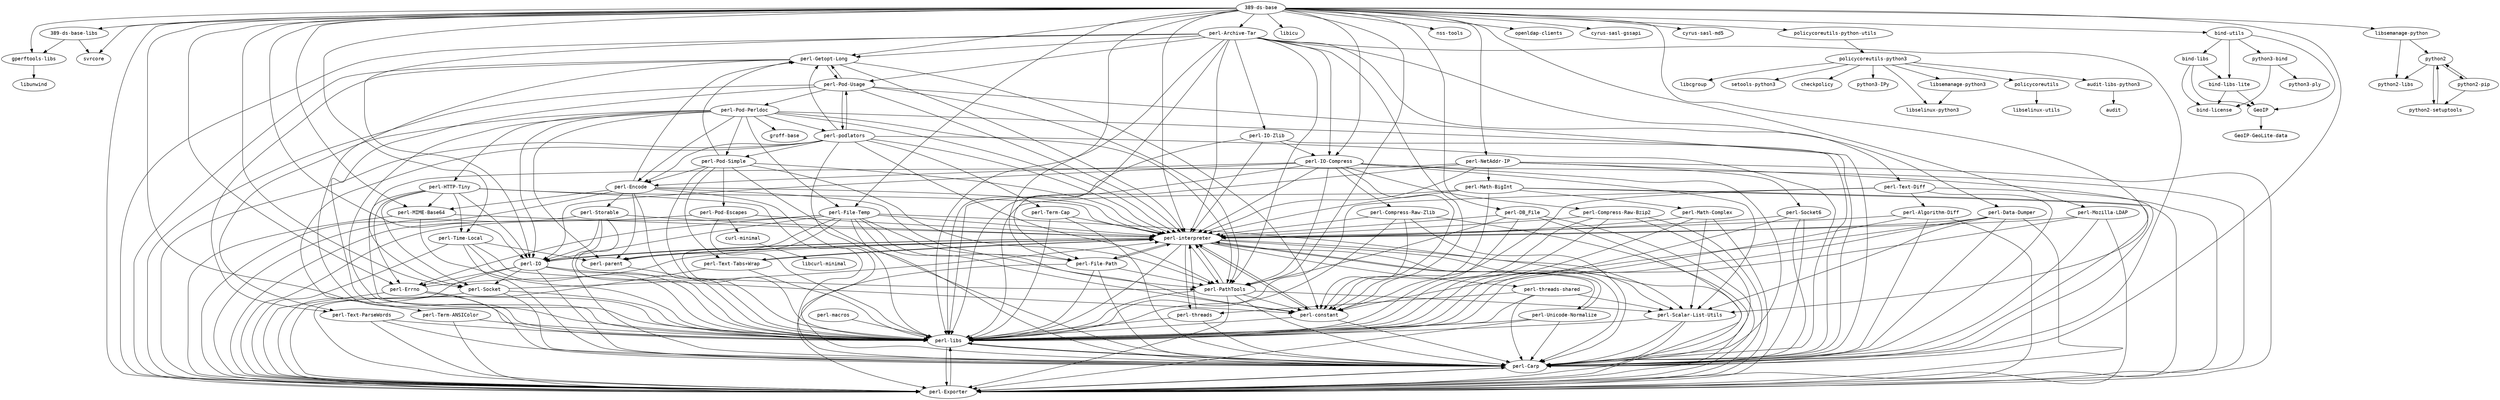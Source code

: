 strict digraph G {
node [fontname=monospace];
  "389-ds-base-libs" -> "gperftools-libs";
  "389-ds-base-libs" -> "svrcore";
  "389-ds-base" -> "perl-libs";
  "389-ds-base" -> "perl-libs";
  "389-ds-base" -> "perl-libs";
  "389-ds-base" -> "perl-Carp";
  "389-ds-base" -> "perl-Exporter";
  "389-ds-base" -> "perl-interpreter";
  "389-ds-base" -> "perl-interpreter";
  "389-ds-base" -> "perl-Getopt-Long";
  "389-ds-base" -> "perl-Scalar-List-Utils";
  "389-ds-base" -> "perl-PathTools";
  "389-ds-base" -> "perl-interpreter";
  "389-ds-base" -> "perl-interpreter";
  "389-ds-base" -> "perl-PathTools";
  "389-ds-base" -> "perl-File-Temp";
  "389-ds-base" -> "perl-interpreter";
  "389-ds-base" -> "perl-interpreter";
  "389-ds-base" -> "perl-File-Path";
  "389-ds-base" -> "perl-IO";
  "389-ds-base" -> "perl-interpreter";
  "389-ds-base" -> "perl-Socket";
  "389-ds-base" -> "perl-MIME-Base64";
  "389-ds-base" -> "perl-interpreter";
  "389-ds-base" -> "libicu";
  "389-ds-base" -> "perl-interpreter";
  "389-ds-base" -> "libicu";
  "389-ds-base" -> "perl-PathTools";
  "389-ds-base" -> "perl-Time-Local";
  "389-ds-base" -> "perl-interpreter";
  "389-ds-base" -> "libicu";
  "389-ds-base" -> "gperftools-libs";
  "389-ds-base" -> "perl-Archive-Tar";
  "389-ds-base" -> "policycoreutils-python-utils";
  "389-ds-base" -> "nss-tools";
  "389-ds-base" -> "bind-utils";
  "389-ds-base" -> "perl-interpreter";
  "389-ds-base" -> "perl-DB_File";
  "389-ds-base" -> "policycoreutils-python-utils";
  "389-ds-base" -> "openldap-clients";
  "389-ds-base" -> "cyrus-sasl-gssapi";
  "389-ds-base" -> "svrcore";
  "389-ds-base" -> "perl-Mozilla-LDAP";
  "389-ds-base" -> "perl-Socket";
  "389-ds-base" -> "cyrus-sasl-md5";
  "389-ds-base" -> "libsemanage-python";
  "389-ds-base" -> "perl-Mozilla-LDAP";
  "389-ds-base" -> "perl-Mozilla-LDAP";
  "389-ds-base" -> "perl-Mozilla-LDAP";
  "389-ds-base" -> "gperftools-libs";
  "389-ds-base" -> "389-ds-base-libs";
  "389-ds-base" -> "389-ds-base-libs";
  "389-ds-base" -> "389-ds-base-libs";
  "389-ds-base" -> "389-ds-base-libs";
  "389-ds-base" -> "perl-IO-Compress";
  "389-ds-base" -> "perl-Mozilla-LDAP";
  "389-ds-base" -> "perl-NetAddr-IP";
  "389-ds-base" -> "389-ds-base-libs";
  "389-ds-base" -> "perl-interpreter";
  "389-ds-base" -> "perl-NetAddr-IP";
  "389-ds-base" -> "389-ds-base-libs";
  "389-ds-base" -> "perl-Errno";
  "389-ds-base" -> "svrcore";
  "gperftools-libs" -> "libunwind";
  "bind-utils" -> "GeoIP";
  "bind-utils" -> "bind-libs-lite";
  "bind-utils" -> "bind-libs-lite";
  "bind-utils" -> "bind-libs-lite";
  "bind-utils" -> "bind-libs";
  "bind-utils" -> "bind-libs";
  "bind-utils" -> "bind-libs-lite";
  "bind-utils" -> "bind-libs";
  "bind-utils" -> "python3-bind";
  "libsemanage-python" -> "python2-libs";
  "libsemanage-python" -> "python2";
  "perl-Archive-Tar" -> "perl-libs";
  "perl-Archive-Tar" -> "perl-libs";
  "perl-Archive-Tar" -> "perl-libs";
  "perl-Archive-Tar" -> "perl-Carp";
  "perl-Archive-Tar" -> "perl-Exporter";
  "perl-Archive-Tar" -> "perl-interpreter";
  "perl-Archive-Tar" -> "perl-interpreter";
  "perl-Archive-Tar" -> "perl-constant";
  "perl-Archive-Tar" -> "perl-Getopt-Long";
  "perl-Archive-Tar" -> "perl-PathTools";
  "perl-Archive-Tar" -> "perl-interpreter";
  "perl-Archive-Tar" -> "perl-Data-Dumper";
  "perl-Archive-Tar" -> "perl-PathTools";
  "perl-Archive-Tar" -> "perl-interpreter";
  "perl-Archive-Tar" -> "perl-File-Path";
  "perl-Archive-Tar" -> "perl-IO";
  "perl-Archive-Tar" -> "perl-Pod-Usage";
  "perl-Archive-Tar" -> "perl-IO";
  "perl-Archive-Tar" -> "perl-interpreter";
  "perl-Archive-Tar" -> "perl-interpreter";
  "perl-Archive-Tar" -> "perl-PathTools";
  "perl-Archive-Tar" -> "perl-Text-Diff";
  "perl-Archive-Tar" -> "perl-libs";
  "perl-Archive-Tar" -> "perl-IO-Compress";
  "perl-Archive-Tar" -> "perl-IO-Compress";
  "perl-Archive-Tar" -> "perl-IO-Zlib";
  "perl-Carp" -> "perl-libs";
  "perl-Carp" -> "perl-libs";
  "perl-Carp" -> "perl-libs";
  "perl-Carp" -> "perl-Exporter";
  "perl-DB_File" -> "perl-libs";
  "perl-DB_File" -> "perl-libs";
  "perl-DB_File" -> "perl-libs";
  "perl-DB_File" -> "perl-Carp";
  "perl-DB_File" -> "perl-Exporter";
  "perl-DB_File" -> "perl-libs";
  "perl-DB_File" -> "perl-PathTools";
  "perl-DB_File" -> "perl-interpreter";
  "perl-DB_File" -> "perl-libs";
  "perl-DB_File" -> "perl-interpreter";
  "perl-DB_File" -> "perl-libs";
  "perl-Errno" -> "perl-libs";
  "perl-Errno" -> "perl-libs";
  "perl-Errno" -> "perl-Carp";
  "perl-Errno" -> "perl-Exporter";
  "perl-Errno" -> "perl-interpreter";
  "perl-Errno" -> "perl-libs";
  "perl-Exporter" -> "perl-libs";
  "perl-Exporter" -> "perl-libs";
  "perl-Exporter" -> "perl-libs";
  "perl-Exporter" -> "perl-libs";
  "perl-Exporter" -> "perl-Carp";
  "perl-File-Path" -> "perl-libs";
  "perl-File-Path" -> "perl-libs";
  "perl-File-Path" -> "perl-Carp";
  "perl-File-Path" -> "perl-Exporter";
  "perl-File-Path" -> "perl-interpreter";
  "perl-File-Path" -> "perl-PathTools";
  "perl-File-Path" -> "perl-interpreter";
  "perl-File-Path" -> "perl-PathTools";
  "perl-File-Path" -> "perl-libs";
  "perl-File-Temp" -> "perl-libs";
  "perl-File-Temp" -> "perl-libs";
  "perl-File-Temp" -> "perl-Carp";
  "perl-File-Temp" -> "perl-interpreter";
  "perl-File-Temp" -> "perl-constant";
  "perl-File-Temp" -> "perl-Scalar-List-Utils";
  "perl-File-Temp" -> "perl-interpreter";
  "perl-File-Temp" -> "perl-interpreter";
  "perl-File-Temp" -> "perl-PathTools";
  "perl-File-Temp" -> "perl-IO";
  "perl-File-Temp" -> "perl-Errno";
  "perl-File-Temp" -> "perl-IO";
  "perl-File-Temp" -> "perl-libs";
  "perl-File-Temp" -> "perl-Exporter";
  "perl-File-Temp" -> "perl-PathTools";
  "perl-File-Temp" -> "perl-parent";
  "perl-File-Temp" -> "perl-File-Path";
  "perl-File-Temp" -> "perl-interpreter";
  "perl-Getopt-Long" -> "perl-libs";
  "perl-Getopt-Long" -> "perl-libs";
  "perl-Getopt-Long" -> "perl-libs";
  "perl-Getopt-Long" -> "perl-Exporter";
  "perl-Getopt-Long" -> "perl-interpreter";
  "perl-Getopt-Long" -> "perl-constant";
  "perl-Getopt-Long" -> "perl-interpreter";
  "perl-Getopt-Long" -> "perl-Text-ParseWords";
  "perl-Getopt-Long" -> "perl-libs";
  "perl-Getopt-Long" -> "perl-Pod-Usage";
  "perl-IO" -> "perl-libs";
  "perl-IO" -> "perl-libs";
  "perl-IO" -> "perl-libs";
  "perl-IO" -> "perl-Carp";
  "perl-IO" -> "perl-Exporter";
  "perl-IO" -> "perl-interpreter";
  "perl-IO" -> "perl-libs";
  "perl-IO" -> "perl-PathTools";
  "perl-IO" -> "perl-interpreter";
  "perl-IO" -> "perl-libs";
  "perl-IO" -> "perl-interpreter";
  "perl-IO" -> "perl-Errno";
  "perl-IO" -> "perl-interpreter";
  "perl-IO" -> "perl-interpreter";
  "perl-IO" -> "perl-interpreter";
  "perl-IO" -> "perl-interpreter";
  "perl-IO" -> "perl-libs";
  "perl-IO" -> "perl-Socket";
  "perl-IO-Compress" -> "perl-libs";
  "perl-IO-Compress" -> "perl-libs";
  "perl-IO-Compress" -> "perl-libs";
  "perl-IO-Compress" -> "perl-Carp";
  "perl-IO-Compress" -> "perl-Exporter";
  "perl-IO-Compress" -> "perl-interpreter";
  "perl-IO-Compress" -> "perl-constant";
  "perl-IO-Compress" -> "perl-Scalar-List-Utils";
  "perl-IO-Compress" -> "perl-PathTools";
  "perl-IO-Compress" -> "perl-interpreter";
  "perl-IO-Compress" -> "perl-Encode";
  "perl-IO-Compress" -> "perl-interpreter";
  "perl-IO-Compress" -> "perl-Scalar-List-Utils";
  "perl-IO-Compress" -> "perl-interpreter";
  "perl-IO-Compress" -> "perl-IO";
  "perl-IO-Compress" -> "perl-IO";
  "perl-IO-Compress" -> "perl-libs";
  "perl-IO-Compress" -> "perl-interpreter";
  "perl-IO-Compress" -> "perl-interpreter";
  "perl-IO-Compress" -> "perl-interpreter";
  "perl-IO-Compress" -> "perl-libs";
  "perl-IO-Compress" -> "perl-Compress-Raw-Bzip2";
  "perl-IO-Compress" -> "perl-Compress-Raw-Zlib";
  "perl-MIME-Base64" -> "perl-libs";
  "perl-MIME-Base64" -> "perl-libs";
  "perl-MIME-Base64" -> "perl-Exporter";
  "perl-MIME-Base64" -> "perl-interpreter";
  "perl-MIME-Base64" -> "perl-libs";
  "perl-MIME-Base64" -> "perl-libs";
  "perl-Mozilla-LDAP" -> "perl-libs";
  "perl-Mozilla-LDAP" -> "perl-Carp";
  "perl-Mozilla-LDAP" -> "perl-Exporter";
  "perl-Mozilla-LDAP" -> "perl-interpreter";
  "perl-Mozilla-LDAP" -> "perl-libs";
  "perl-Mozilla-LDAP" -> "perl-interpreter";
  "perl-Mozilla-LDAP" -> "perl-libs";
  "perl-Mozilla-LDAP" -> "perl-interpreter";
  "perl-Mozilla-LDAP" -> "perl-interpreter";
  "perl-Mozilla-LDAP" -> "perl-libs";
  "perl-Mozilla-LDAP" -> "perl-interpreter";
  "perl-NetAddr-IP" -> "perl-libs";
  "perl-NetAddr-IP" -> "perl-libs";
  "perl-NetAddr-IP" -> "perl-Carp";
  "perl-NetAddr-IP" -> "perl-Exporter";
  "perl-NetAddr-IP" -> "perl-interpreter";
  "perl-NetAddr-IP" -> "perl-libs";
  "perl-NetAddr-IP" -> "perl-interpreter";
  "perl-NetAddr-IP" -> "perl-interpreter";
  "perl-NetAddr-IP" -> "perl-Socket";
  "perl-NetAddr-IP" -> "perl-interpreter";
  "perl-NetAddr-IP" -> "perl-Math-BigInt";
  "perl-NetAddr-IP" -> "perl-Socket6";
  "perl-PathTools" -> "perl-libs";
  "perl-PathTools" -> "perl-libs";
  "perl-PathTools" -> "perl-Carp";
  "perl-PathTools" -> "perl-Exporter";
  "perl-PathTools" -> "perl-interpreter";
  "perl-PathTools" -> "perl-constant";
  "perl-PathTools" -> "perl-Scalar-List-Utils";
  "perl-PathTools" -> "perl-libs";
  "perl-Scalar-List-Utils" -> "perl-libs";
  "perl-Scalar-List-Utils" -> "perl-libs";
  "perl-Scalar-List-Utils" -> "perl-libs";
  "perl-Scalar-List-Utils" -> "perl-Carp";
  "perl-Scalar-List-Utils" -> "perl-Exporter";
  "perl-Scalar-List-Utils" -> "perl-libs";
  "perl-Scalar-List-Utils" -> "perl-libs";
  "perl-Socket" -> "perl-libs";
  "perl-Socket" -> "perl-libs";
  "perl-Socket" -> "perl-Carp";
  "perl-Socket" -> "perl-Exporter";
  "perl-Socket" -> "perl-libs";
  "perl-Socket" -> "perl-libs";
  "perl-Socket" -> "perl-interpreter";
  "perl-Time-Local" -> "perl-libs";
  "perl-Time-Local" -> "perl-libs";
  "perl-Time-Local" -> "perl-Carp";
  "perl-Time-Local" -> "perl-Exporter";
  "perl-Time-Local" -> "perl-constant";
  "perl-Time-Local" -> "perl-parent";
  "perl-interpreter" -> "perl-libs";
  "perl-interpreter" -> "perl-libs";
  "perl-interpreter" -> "perl-libs";
  "perl-interpreter" -> "perl-Carp";
  "perl-interpreter" -> "perl-Exporter";
  "perl-interpreter" -> "perl-constant";
  "perl-interpreter" -> "perl-libs";
  "perl-interpreter" -> "perl-PathTools";
  "perl-interpreter" -> "perl-PathTools";
  "perl-interpreter" -> "perl-File-Path";
  "perl-interpreter" -> "perl-libs";
  "perl-interpreter" -> "perl-IO";
  "perl-interpreter" -> "perl-parent";
  "perl-interpreter" -> "perl-libs";
  "perl-interpreter" -> "perl-PathTools";
  "perl-interpreter" -> "perl-libs";
  "perl-interpreter" -> "perl-Text-Tabs+Wrap";
  "perl-interpreter" -> "perl-libs";
  "perl-interpreter" -> "perl-threads";
  "perl-interpreter" -> "perl-threads-shared";
  "perl-interpreter" -> "perl-Text-Tabs+Wrap";
  "perl-interpreter" -> "perl-Unicode-Normalize";
  "perl-interpreter" -> "perl-libs";
  "perl-interpreter" -> "perl-libs";
  "perl-interpreter" -> "perl-libs";
  "perl-interpreter" -> "perl-libs";
  "perl-interpreter" -> "perl-libs";
  "perl-interpreter" -> "perl-libs";
  "perl-interpreter" -> "perl-libs";
  "perl-interpreter" -> "perl-libs";
  "perl-interpreter" -> "perl-Scalar-List-Utils";
  "perl-interpreter" -> "perl-libs";
  "perl-interpreter" -> "perl-libs";
  "perl-interpreter" -> "perl-libs";
  "perl-interpreter" -> "perl-libs";
  "perl-interpreter" -> "perl-libs";
  "perl-libs" -> "perl-Carp";
  "perl-libs" -> "perl-Exporter";
  "policycoreutils-python-utils" -> "policycoreutils-python3";
  "GeoIP" -> "GeoIP-GeoLite-data";
  "bind-libs" -> "GeoIP";
  "bind-libs" -> "bind-libs-lite";
  "bind-libs" -> "bind-libs-lite";
  "bind-libs" -> "bind-libs-lite";
  "bind-libs" -> "bind-license";
  "bind-libs" -> "bind-libs-lite";
  "bind-libs-lite" -> "GeoIP";
  "bind-libs-lite" -> "bind-license";
  "python3-bind" -> "python3-ply";
  "python3-bind" -> "python3-ply";
  "python3-bind" -> "bind-license";
  "python2" -> "python2-libs";
  "python2" -> "python2-setuptools";
  "python2" -> "python2-pip";
  "python2" -> "python2-libs";
  "perl-Data-Dumper" -> "perl-libs";
  "perl-Data-Dumper" -> "perl-Carp";
  "perl-Data-Dumper" -> "perl-Exporter";
  "perl-Data-Dumper" -> "perl-constant";
  "perl-Data-Dumper" -> "perl-Scalar-List-Utils";
  "perl-Data-Dumper" -> "perl-libs";
  "perl-Data-Dumper" -> "perl-libs";
  "perl-Data-Dumper" -> "perl-interpreter";
  "perl-Data-Dumper" -> "perl-interpreter";
  "perl-Data-Dumper" -> "perl-libs";
  "perl-IO-Zlib" -> "perl-libs";
  "perl-IO-Zlib" -> "perl-libs";
  "perl-IO-Zlib" -> "perl-Carp";
  "perl-IO-Zlib" -> "perl-interpreter";
  "perl-IO-Zlib" -> "perl-interpreter";
  "perl-IO-Zlib" -> "perl-interpreter";
  "perl-IO-Zlib" -> "perl-IO-Compress";
  "perl-IO-Zlib" -> "perl-interpreter";
  "perl-IO-Zlib" -> "perl-libs";
  "perl-Pod-Usage" -> "perl-libs";
  "perl-Pod-Usage" -> "perl-libs";
  "perl-Pod-Usage" -> "perl-Carp";
  "perl-Pod-Usage" -> "perl-Exporter";
  "perl-Pod-Usage" -> "perl-interpreter";
  "perl-Pod-Usage" -> "perl-interpreter";
  "perl-Pod-Usage" -> "perl-Getopt-Long";
  "perl-Pod-Usage" -> "perl-interpreter";
  "perl-Pod-Usage" -> "perl-Pod-Perldoc";
  "perl-Pod-Usage" -> "perl-libs";
  "perl-Pod-Usage" -> "perl-PathTools";
  "perl-Pod-Usage" -> "perl-podlators";
  "perl-Text-Diff" -> "perl-libs";
  "perl-Text-Diff" -> "perl-libs";
  "perl-Text-Diff" -> "perl-libs";
  "perl-Text-Diff" -> "perl-Carp";
  "perl-Text-Diff" -> "perl-Exporter";
  "perl-Text-Diff" -> "perl-constant";
  "perl-Text-Diff" -> "perl-libs";
  "perl-Text-Diff" -> "perl-Algorithm-Diff";
  "perl-constant" -> "perl-libs";
  "perl-constant" -> "perl-libs";
  "perl-constant" -> "perl-Carp";
  "perl-constant" -> "perl-interpreter";
  "perl-constant" -> "perl-libs";
  "perl-parent" -> "perl-libs";
  "perl-parent" -> "perl-libs";
  "perl-parent" -> "perl-interpreter";
  "perl-Text-ParseWords" -> "perl-libs";
  "perl-Text-ParseWords" -> "perl-libs";
  "perl-Text-ParseWords" -> "perl-Carp";
  "perl-Text-ParseWords" -> "perl-Exporter";
  "perl-Text-ParseWords" -> "perl-libs";
  "perl-Compress-Raw-Bzip2" -> "perl-libs";
  "perl-Compress-Raw-Bzip2" -> "perl-libs";
  "perl-Compress-Raw-Bzip2" -> "perl-libs";
  "perl-Compress-Raw-Bzip2" -> "perl-Carp";
  "perl-Compress-Raw-Bzip2" -> "perl-Exporter";
  "perl-Compress-Raw-Bzip2" -> "perl-constant";
  "perl-Compress-Raw-Bzip2" -> "perl-libs";
  "perl-Compress-Raw-Bzip2" -> "perl-libs";
  "perl-Compress-Raw-Bzip2" -> "perl-interpreter";
  "perl-Compress-Raw-Bzip2" -> "perl-libs";
  "perl-Compress-Raw-Zlib" -> "perl-libs";
  "perl-Compress-Raw-Zlib" -> "perl-libs";
  "perl-Compress-Raw-Zlib" -> "perl-libs";
  "perl-Compress-Raw-Zlib" -> "perl-Carp";
  "perl-Compress-Raw-Zlib" -> "perl-Exporter";
  "perl-Compress-Raw-Zlib" -> "perl-constant";
  "perl-Compress-Raw-Zlib" -> "perl-libs";
  "perl-Compress-Raw-Zlib" -> "perl-libs";
  "perl-Compress-Raw-Zlib" -> "perl-interpreter";
  "perl-Compress-Raw-Zlib" -> "perl-libs";
  "perl-Encode" -> "perl-libs";
  "perl-Encode" -> "perl-libs";
  "perl-Encode" -> "perl-libs";
  "perl-Encode" -> "perl-Carp";
  "perl-Encode" -> "perl-interpreter";
  "perl-Encode" -> "perl-interpreter";
  "perl-Encode" -> "perl-constant";
  "perl-Encode" -> "perl-Getopt-Long";
  "perl-Encode" -> "perl-libs";
  "perl-Encode" -> "perl-interpreter";
  "perl-Encode" -> "perl-interpreter";
  "perl-Encode" -> "perl-libs";
  "perl-Encode" -> "perl-libs";
  "perl-Encode" -> "perl-MIME-Base64";
  "perl-Encode" -> "perl-Storable";
  "perl-Encode" -> "perl-interpreter";
  "perl-Encode" -> "perl-interpreter";
  "perl-Encode" -> "perl-libs";
  "perl-Encode" -> "perl-libs";
  "perl-Encode" -> "perl-libs";
  "perl-Encode" -> "perl-Exporter";
  "perl-Encode" -> "perl-parent";
  "perl-Math-BigInt" -> "perl-libs";
  "perl-Math-BigInt" -> "perl-libs";
  "perl-Math-BigInt" -> "perl-libs";
  "perl-Math-BigInt" -> "perl-Carp";
  "perl-Math-BigInt" -> "perl-Exporter";
  "perl-Math-BigInt" -> "perl-constant";
  "perl-Math-BigInt" -> "perl-interpreter";
  "perl-Math-BigInt" -> "perl-libs";
  "perl-Math-BigInt" -> "perl-libs";
  "perl-Math-BigInt" -> "perl-Math-Complex";
  "perl-Socket6" -> "perl-libs";
  "perl-Socket6" -> "perl-libs";
  "perl-Socket6" -> "perl-Carp";
  "perl-Socket6" -> "perl-Exporter";
  "perl-Socket6" -> "perl-interpreter";
  "perl-Socket6" -> "perl-interpreter";
  "perl-Socket6" -> "perl-libs";
  "perl-Socket6" -> "perl-interpreter";
  "perl-Text-Tabs+Wrap" -> "perl-libs";
  "perl-Text-Tabs+Wrap" -> "perl-libs";
  "perl-Text-Tabs+Wrap" -> "perl-Exporter";
  "perl-Text-Tabs+Wrap" -> "perl-interpreter";
  "perl-Text-Tabs+Wrap" -> "perl-interpreter";
  "perl-Text-Tabs+Wrap" -> "perl-libs";
  "perl-Text-Tabs+Wrap" -> "perl-libs";
  "perl-Unicode-Normalize" -> "perl-libs";
  "perl-Unicode-Normalize" -> "perl-libs";
  "perl-Unicode-Normalize" -> "perl-libs";
  "perl-Unicode-Normalize" -> "perl-Carp";
  "perl-Unicode-Normalize" -> "perl-Exporter";
  "perl-Unicode-Normalize" -> "perl-libs";
  "perl-Unicode-Normalize" -> "perl-interpreter";
  "perl-Unicode-Normalize" -> "perl-libs";
  "perl-macros" -> "perl-libs";
  "perl-threads" -> "perl-libs";
  "perl-threads" -> "perl-libs";
  "perl-threads" -> "perl-libs";
  "perl-threads" -> "perl-Carp";
  "perl-threads" -> "perl-libs";
  "perl-threads" -> "perl-interpreter";
  "perl-threads" -> "perl-interpreter";
  "perl-threads" -> "perl-libs";
  "perl-threads" -> "perl-libs";
  "perl-threads-shared" -> "perl-libs";
  "perl-threads-shared" -> "perl-libs";
  "perl-threads-shared" -> "perl-libs";
  "perl-threads-shared" -> "perl-Carp";
  "perl-threads-shared" -> "perl-Scalar-List-Utils";
  "perl-threads-shared" -> "perl-libs";
  "perl-threads-shared" -> "perl-libs";
  "perl-threads-shared" -> "perl-libs";
  "perl-threads-shared" -> "perl-threads";
  "policycoreutils-python3" -> "libselinux-python3";
  "policycoreutils-python3" -> "libcgroup";
  "policycoreutils-python3" -> "setools-python3";
  "policycoreutils-python3" -> "checkpolicy";
  "policycoreutils-python3" -> "python3-IPy";
  "policycoreutils-python3" -> "policycoreutils";
  "policycoreutils-python3" -> "audit-libs-python3";
  "policycoreutils-python3" -> "libsemanage-python3";
  "python2-pip" -> "python2";
  "python2-pip" -> "python2-setuptools";
  "python2-pip" -> "python2";
  "python2-setuptools" -> "python2";
  "python2-setuptools" -> "python2";
  "perl-Pod-Perldoc" -> "perl-libs";
  "perl-Pod-Perldoc" -> "perl-libs";
  "perl-Pod-Perldoc" -> "perl-libs";
  "perl-Pod-Perldoc" -> "perl-Carp";
  "perl-Pod-Perldoc" -> "perl-interpreter";
  "perl-Pod-Perldoc" -> "perl-interpreter";
  "perl-Pod-Perldoc" -> "perl-interpreter";
  "perl-Pod-Perldoc" -> "perl-Encode";
  "perl-Pod-Perldoc" -> "perl-interpreter";
  "perl-Pod-Perldoc" -> "perl-interpreter";
  "perl-Pod-Perldoc" -> "perl-parent";
  "perl-Pod-Perldoc" -> "perl-IO";
  "perl-Pod-Perldoc" -> "perl-interpreter";
  "perl-Pod-Perldoc" -> "perl-PathTools";
  "perl-Pod-Perldoc" -> "perl-IO";
  "perl-Pod-Perldoc" -> "perl-Text-ParseWords";
  "perl-Pod-Perldoc" -> "perl-interpreter";
  "perl-Pod-Perldoc" -> "perl-HTTP-Tiny";
  "perl-Pod-Perldoc" -> "groff-base";
  "perl-Pod-Perldoc" -> "perl-podlators";
  "perl-Pod-Perldoc" -> "perl-Pod-Simple";
  "perl-Pod-Perldoc" -> "perl-podlators";
  "perl-Pod-Perldoc" -> "perl-podlators";
  "perl-Pod-Perldoc" -> "perl-libs";
  "perl-Pod-Perldoc" -> "perl-libs";
  "perl-Pod-Perldoc" -> "perl-File-Temp";
  "perl-Pod-Perldoc" -> "perl-podlators";
  "perl-Pod-Perldoc" -> "perl-Pod-Simple";
  "perl-Pod-Perldoc" -> "perl-Pod-Simple";
  "perl-podlators" -> "perl-libs";
  "perl-podlators" -> "perl-libs";
  "perl-podlators" -> "perl-libs";
  "perl-podlators" -> "perl-Carp";
  "perl-podlators" -> "perl-Exporter";
  "perl-podlators" -> "perl-interpreter";
  "perl-podlators" -> "perl-interpreter";
  "perl-podlators" -> "perl-Getopt-Long";
  "perl-podlators" -> "perl-interpreter";
  "perl-podlators" -> "perl-interpreter";
  "perl-podlators" -> "perl-Encode";
  "perl-podlators" -> "perl-Pod-Usage";
  "perl-podlators" -> "perl-Term-ANSIColor";
  "perl-podlators" -> "perl-interpreter";
  "perl-podlators" -> "perl-Term-Cap";
  "perl-podlators" -> "perl-libs";
  "perl-podlators" -> "perl-PathTools";
  "perl-podlators" -> "perl-Pod-Simple";
  "perl-Algorithm-Diff" -> "perl-libs";
  "perl-Algorithm-Diff" -> "perl-libs";
  "perl-Algorithm-Diff" -> "perl-Carp";
  "perl-Algorithm-Diff" -> "perl-Exporter";
  "perl-Algorithm-Diff" -> "perl-interpreter";
  "perl-Algorithm-Diff" -> "perl-libs";
  "perl-Storable" -> "perl-libs";
  "perl-Storable" -> "perl-Carp";
  "perl-Storable" -> "perl-Exporter";
  "perl-Storable" -> "perl-interpreter";
  "perl-Storable" -> "perl-libs";
  "perl-Storable" -> "perl-interpreter";
  "perl-Storable" -> "perl-interpreter";
  "perl-Storable" -> "perl-libs";
  "perl-Storable" -> "perl-IO";
  "perl-Math-Complex" -> "perl-libs";
  "perl-Math-Complex" -> "perl-libs";
  "perl-Math-Complex" -> "perl-libs";
  "perl-Math-Complex" -> "perl-Exporter";
  "perl-Math-Complex" -> "perl-Scalar-List-Utils";
  "perl-Math-Complex" -> "perl-interpreter";
  "perl-Math-Complex" -> "perl-interpreter";
  "audit-libs-python3" -> "audit";
  "libsemanage-python3" -> "libselinux-python3";
  "policycoreutils" -> "libselinux-utils";
  "perl-HTTP-Tiny" -> "perl-libs";
  "perl-HTTP-Tiny" -> "perl-libs";
  "perl-HTTP-Tiny" -> "perl-libs";
  "perl-HTTP-Tiny" -> "perl-Carp";
  "perl-HTTP-Tiny" -> "perl-interpreter";
  "perl-HTTP-Tiny" -> "perl-Socket";
  "perl-HTTP-Tiny" -> "perl-MIME-Base64";
  "perl-HTTP-Tiny" -> "perl-IO";
  "perl-HTTP-Tiny" -> "perl-interpreter";
  "perl-HTTP-Tiny" -> "perl-Time-Local";
  "perl-HTTP-Tiny" -> "perl-Errno";
  "perl-Pod-Simple" -> "perl-libs";
  "perl-Pod-Simple" -> "perl-libs";
  "perl-Pod-Simple" -> "perl-Carp";
  "perl-Pod-Simple" -> "perl-interpreter";
  "perl-Pod-Simple" -> "perl-Getopt-Long";
  "perl-Pod-Simple" -> "perl-PathTools";
  "perl-Pod-Simple" -> "perl-interpreter";
  "perl-Pod-Simple" -> "perl-interpreter";
  "perl-Pod-Simple" -> "perl-PathTools";
  "perl-Pod-Simple" -> "perl-Encode";
  "perl-Pod-Simple" -> "perl-interpreter";
  "perl-Pod-Simple" -> "perl-interpreter";
  "perl-Pod-Simple" -> "perl-libs";
  "perl-Pod-Simple" -> "perl-libs";
  "perl-Pod-Simple" -> "perl-libs";
  "perl-Pod-Simple" -> "perl-libs";
  "perl-Pod-Simple" -> "perl-Text-Tabs+Wrap";
  "perl-Pod-Simple" -> "perl-Pod-Escapes";
  "perl-Term-ANSIColor" -> "perl-libs";
  "perl-Term-ANSIColor" -> "perl-libs";
  "perl-Term-ANSIColor" -> "perl-libs";
  "perl-Term-ANSIColor" -> "perl-Exporter";
  "perl-Term-ANSIColor" -> "perl-libs";
  "perl-Term-Cap" -> "perl-libs";
  "perl-Term-Cap" -> "perl-libs";
  "perl-Term-Cap" -> "perl-Carp";
  "perl-Term-Cap" -> "perl-interpreter";
  "perl-Pod-Escapes" -> "perl-libs";
  "perl-Pod-Escapes" -> "perl-libs";
  "perl-Pod-Escapes" -> "perl-libs";
  "perl-Pod-Escapes" -> "perl-Exporter";
  "perl-Pod-Escapes" -> "perl-interpreter";
  "perl-Pod-Escapes" -> "perl-libs";
  "perl-Pod-Escapes" -> "curl-minimal";
  "curl-minimal" -> "libcurl-minimal";
  "curl-minimal" -> "libcurl-minimal";
}
